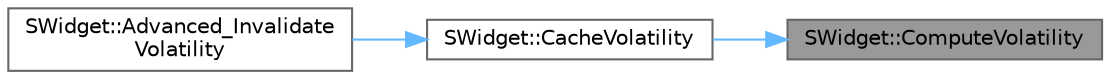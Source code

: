 digraph "SWidget::ComputeVolatility"
{
 // INTERACTIVE_SVG=YES
 // LATEX_PDF_SIZE
  bgcolor="transparent";
  edge [fontname=Helvetica,fontsize=10,labelfontname=Helvetica,labelfontsize=10];
  node [fontname=Helvetica,fontsize=10,shape=box,height=0.2,width=0.4];
  rankdir="RL";
  Node1 [id="Node000001",label="SWidget::ComputeVolatility",height=0.2,width=0.4,color="gray40", fillcolor="grey60", style="filled", fontcolor="black",tooltip="Recomputes the volatility of the widget."];
  Node1 -> Node2 [id="edge1_Node000001_Node000002",dir="back",color="steelblue1",style="solid",tooltip=" "];
  Node2 [id="Node000002",label="SWidget::CacheVolatility",height=0.2,width=0.4,color="grey40", fillcolor="white", style="filled",URL="$dd/de2/classSWidget.html#ab065bdb0f5222a5acaa89941294db6da",tooltip="Recalculates volatility of the widget and caches the result."];
  Node2 -> Node3 [id="edge2_Node000002_Node000003",dir="back",color="steelblue1",style="solid",tooltip=" "];
  Node3 [id="Node000003",label="SWidget::Advanced_Invalidate\lVolatility",height=0.2,width=0.4,color="grey40", fillcolor="white", style="filled",URL="$dd/de2/classSWidget.html#a0cdcc6c7bfb1363d3478ea174591668f",tooltip="Recalculates and caches volatility and returns 'true' if the volatility changed."];
}
